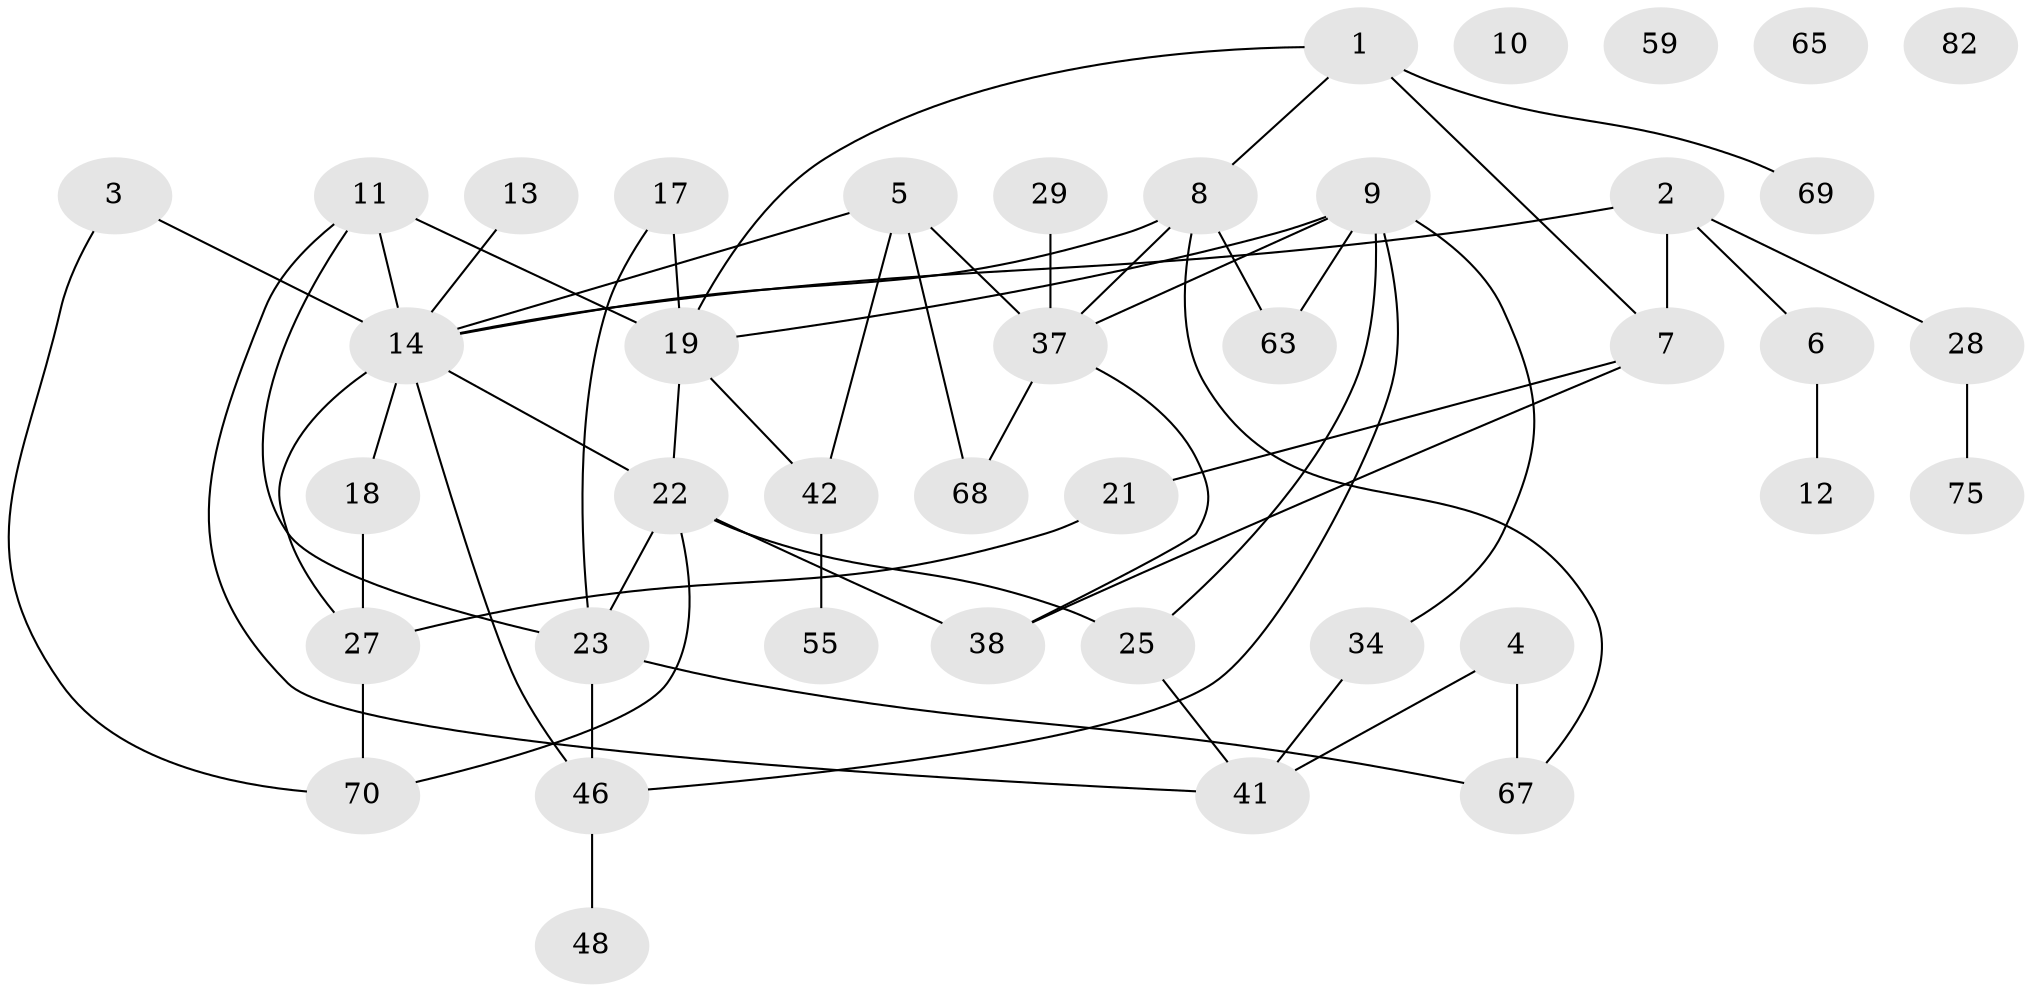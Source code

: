 // original degree distribution, {2: 0.3253012048192771, 4: 0.0963855421686747, 1: 0.1686746987951807, 3: 0.26506024096385544, 5: 0.07228915662650602, 0: 0.04819277108433735, 6: 0.024096385542168676}
// Generated by graph-tools (version 1.1) at 2025/12/03/09/25 04:12:52]
// undirected, 41 vertices, 59 edges
graph export_dot {
graph [start="1"]
  node [color=gray90,style=filled];
  1 [super="+43+16"];
  2;
  3;
  4;
  5 [super="+50+35"];
  6 [super="+62"];
  7 [super="+45+26"];
  8 [super="+81"];
  9 [super="+40+30+15"];
  10;
  11 [super="+49+24"];
  12;
  13 [super="+77"];
  14 [super="+71+51+33"];
  17;
  18 [super="+31"];
  19 [super="+20"];
  21;
  22 [super="+64+32+56"];
  23 [super="+52"];
  25;
  27;
  28 [super="+36"];
  29;
  34 [super="+61"];
  37 [super="+47"];
  38 [super="+72"];
  41 [super="+60+78"];
  42 [super="+57"];
  46 [super="+53"];
  48;
  55;
  59;
  63;
  65;
  67;
  68;
  69;
  70;
  75;
  82;
  1 -- 8;
  1 -- 69;
  1 -- 19;
  1 -- 7;
  2 -- 6;
  2 -- 28;
  2 -- 14;
  2 -- 7;
  3 -- 70;
  3 -- 14;
  4 -- 41;
  4 -- 67;
  5 -- 68;
  5 -- 42;
  5 -- 37;
  5 -- 14;
  6 -- 12;
  7 -- 21;
  7 -- 38;
  8 -- 67;
  8 -- 37;
  8 -- 63;
  8 -- 14;
  9 -- 25;
  9 -- 63;
  9 -- 19;
  9 -- 37;
  9 -- 34;
  9 -- 46;
  11 -- 23;
  11 -- 19;
  11 -- 41;
  11 -- 14 [weight=3];
  13 -- 14;
  14 -- 27;
  14 -- 18;
  14 -- 46;
  14 -- 22;
  17 -- 23;
  17 -- 19;
  18 -- 27;
  19 -- 22;
  19 -- 42;
  21 -- 27;
  22 -- 25;
  22 -- 38;
  22 -- 70;
  22 -- 23;
  23 -- 67;
  23 -- 46;
  25 -- 41;
  27 -- 70;
  28 -- 75;
  29 -- 37;
  34 -- 41;
  37 -- 68;
  37 -- 38;
  42 -- 55;
  46 -- 48;
}
